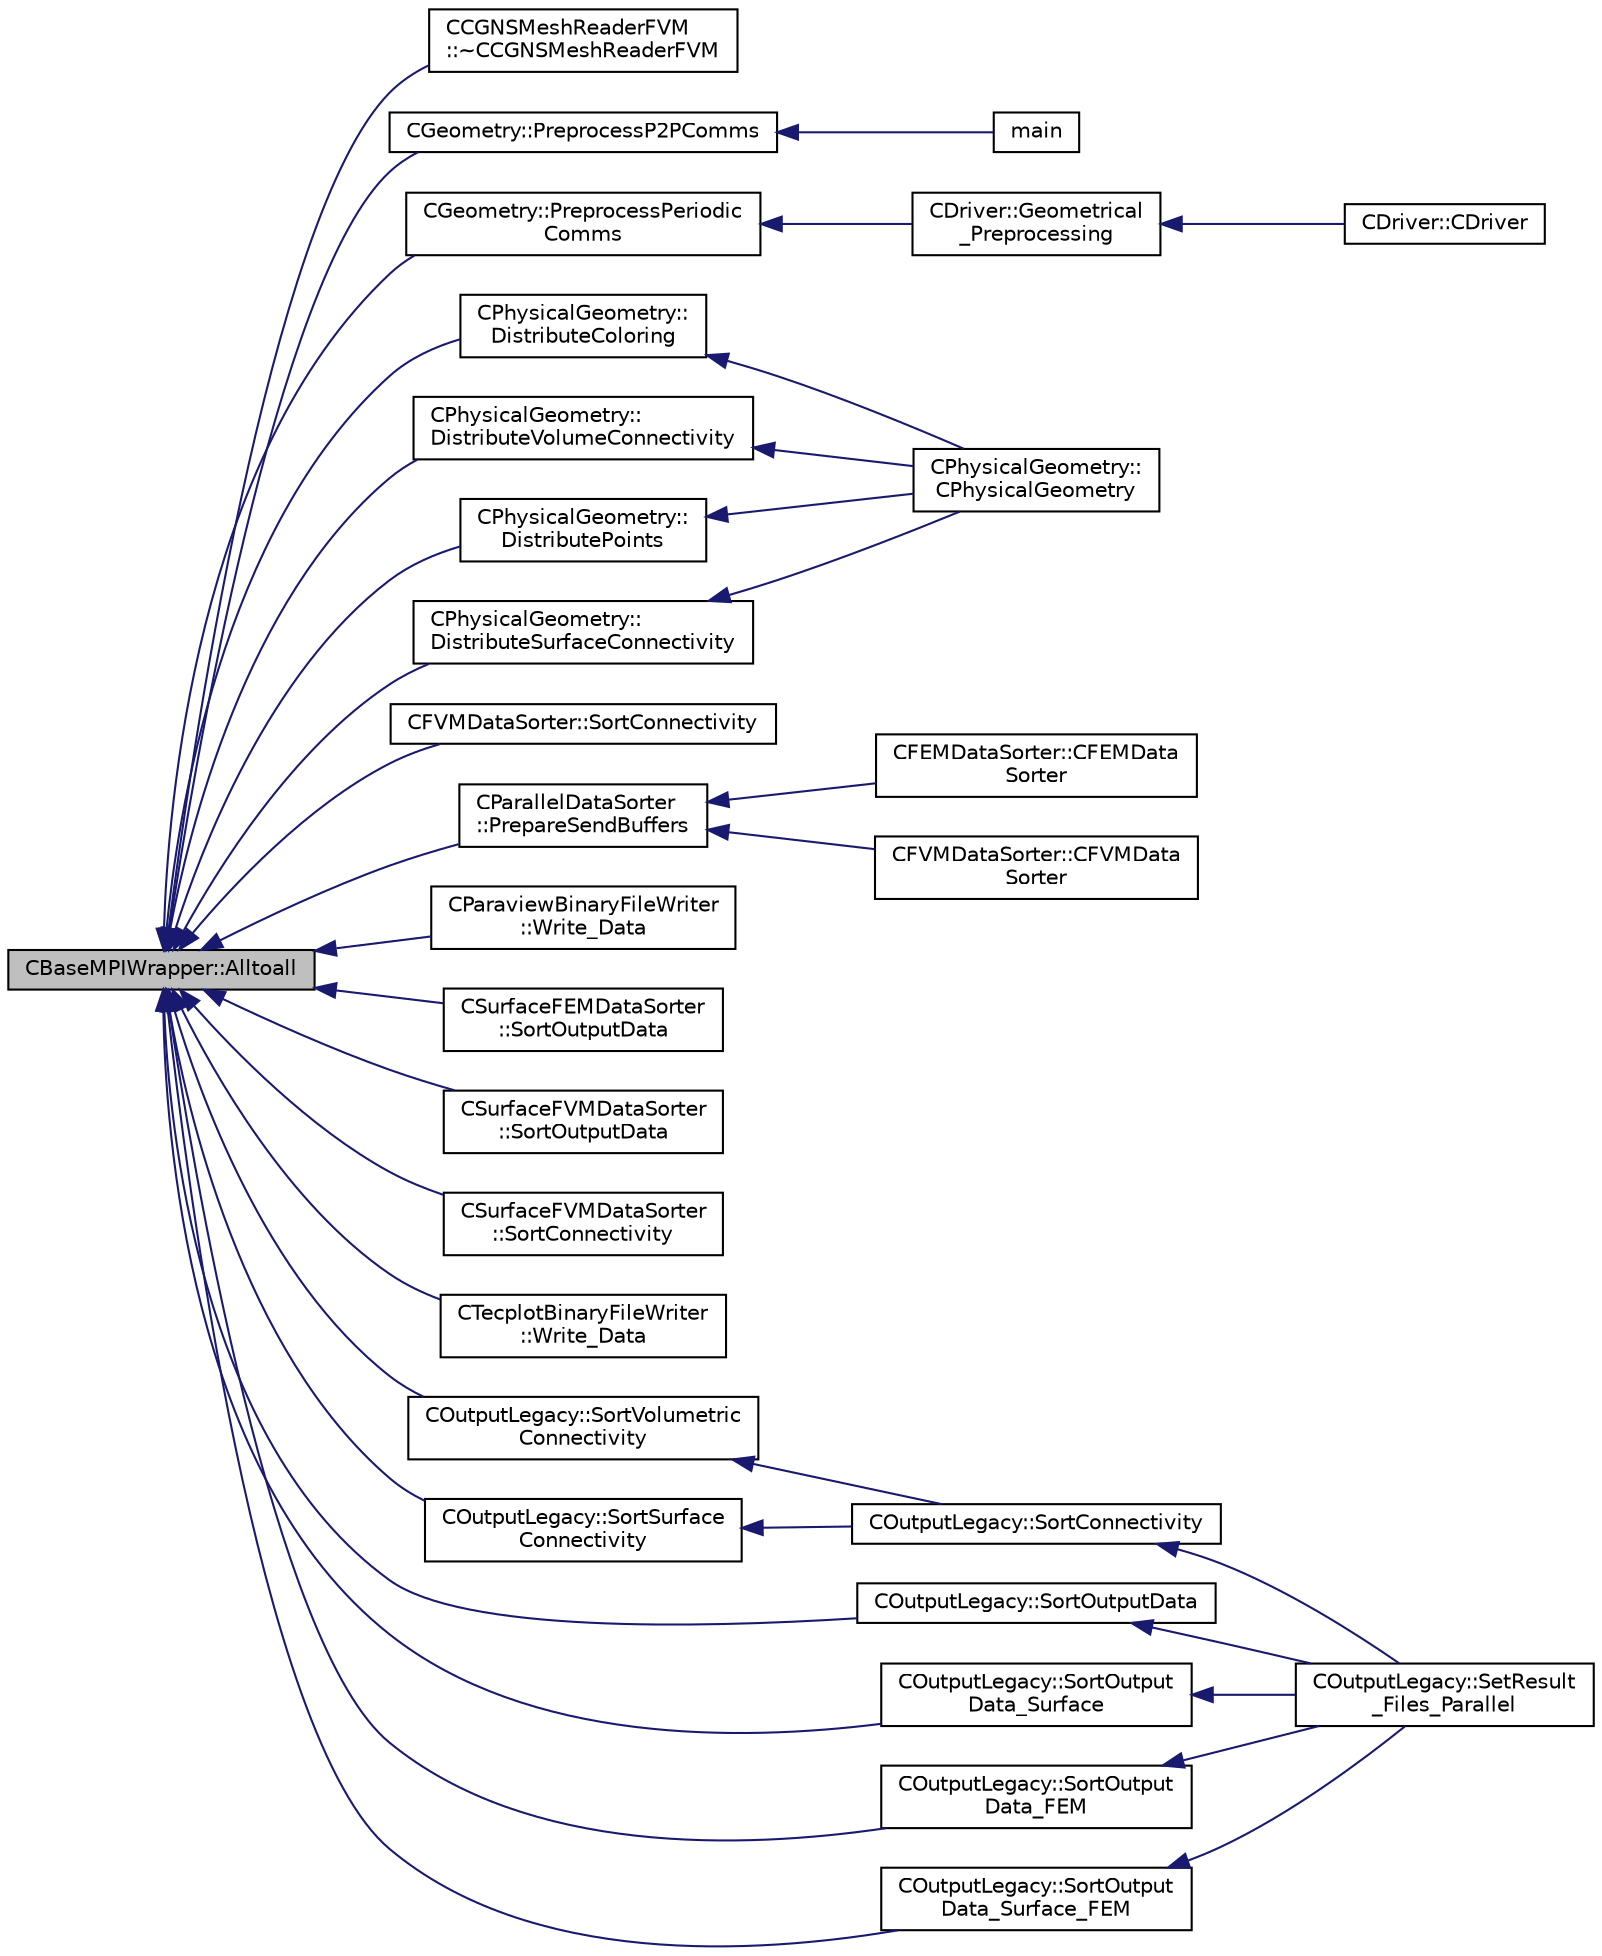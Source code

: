 digraph "CBaseMPIWrapper::Alltoall"
{
  edge [fontname="Helvetica",fontsize="10",labelfontname="Helvetica",labelfontsize="10"];
  node [fontname="Helvetica",fontsize="10",shape=record];
  rankdir="LR";
  Node997 [label="CBaseMPIWrapper::Alltoall",height=0.2,width=0.4,color="black", fillcolor="grey75", style="filled", fontcolor="black"];
  Node997 -> Node998 [dir="back",color="midnightblue",fontsize="10",style="solid",fontname="Helvetica"];
  Node998 [label="CCGNSMeshReaderFVM\l::~CCGNSMeshReaderFVM",height=0.2,width=0.4,color="black", fillcolor="white", style="filled",URL="$class_c_c_g_n_s_mesh_reader_f_v_m.html#ad13465cb3781f7d99c3f55289cd0ec1b",tooltip="Destructor of the CCGNSMeshReaderFVM class. "];
  Node997 -> Node999 [dir="back",color="midnightblue",fontsize="10",style="solid",fontname="Helvetica"];
  Node999 [label="CGeometry::PreprocessP2PComms",height=0.2,width=0.4,color="black", fillcolor="white", style="filled",URL="$class_c_geometry.html#a8275875241decaaa930663926dc15e4d",tooltip="Routine to launch non-blocking recvs only for all periodic communications. Note that this routine is ..."];
  Node999 -> Node1000 [dir="back",color="midnightblue",fontsize="10",style="solid",fontname="Helvetica"];
  Node1000 [label="main",height=0.2,width=0.4,color="black", fillcolor="white", style="filled",URL="$_s_u2___d_e_f_8cpp.html#a0ddf1224851353fc92bfbff6f499fa97"];
  Node997 -> Node1001 [dir="back",color="midnightblue",fontsize="10",style="solid",fontname="Helvetica"];
  Node1001 [label="CGeometry::PreprocessPeriodic\lComms",height=0.2,width=0.4,color="black", fillcolor="white", style="filled",URL="$class_c_geometry.html#a7c4fd8aa54722efc3d52a7cb70485ecb",tooltip="Routine to set up persistent data structures for periodic communications. "];
  Node1001 -> Node1002 [dir="back",color="midnightblue",fontsize="10",style="solid",fontname="Helvetica"];
  Node1002 [label="CDriver::Geometrical\l_Preprocessing",height=0.2,width=0.4,color="black", fillcolor="white", style="filled",URL="$class_c_driver.html#ad3d55fa299acdb779a7772bcee249004",tooltip="Construction of the edge-based data structure and the multigrid structure. "];
  Node1002 -> Node1003 [dir="back",color="midnightblue",fontsize="10",style="solid",fontname="Helvetica"];
  Node1003 [label="CDriver::CDriver",height=0.2,width=0.4,color="black", fillcolor="white", style="filled",URL="$class_c_driver.html#a3fca4a013a6efa9bbb38fe78a86b5f3d",tooltip="Constructor of the class. "];
  Node997 -> Node1004 [dir="back",color="midnightblue",fontsize="10",style="solid",fontname="Helvetica"];
  Node1004 [label="CPhysicalGeometry::\lDistributeColoring",height=0.2,width=0.4,color="black", fillcolor="white", style="filled",URL="$class_c_physical_geometry.html#a62179e920f6a9f5e5f9e687ca41c4a63",tooltip="Distributes the coloring from ParMETIS so that each rank has complete information about the local gri..."];
  Node1004 -> Node1005 [dir="back",color="midnightblue",fontsize="10",style="solid",fontname="Helvetica"];
  Node1005 [label="CPhysicalGeometry::\lCPhysicalGeometry",height=0.2,width=0.4,color="black", fillcolor="white", style="filled",URL="$class_c_physical_geometry.html#addad3f466423ba9243a396763d442f9a",tooltip="Accepts a geometry container holding a linearly partitioned grid with coloring performed by ParMETIS..."];
  Node997 -> Node1006 [dir="back",color="midnightblue",fontsize="10",style="solid",fontname="Helvetica"];
  Node1006 [label="CPhysicalGeometry::\lDistributeVolumeConnectivity",height=0.2,width=0.4,color="black", fillcolor="white", style="filled",URL="$class_c_physical_geometry.html#a6bfe516633384c6a52fc2ac0a570217f",tooltip="Distribute the connectivity for a single volume element type across all ranks based on a ParMETIS col..."];
  Node1006 -> Node1005 [dir="back",color="midnightblue",fontsize="10",style="solid",fontname="Helvetica"];
  Node997 -> Node1007 [dir="back",color="midnightblue",fontsize="10",style="solid",fontname="Helvetica"];
  Node1007 [label="CPhysicalGeometry::\lDistributePoints",height=0.2,width=0.4,color="black", fillcolor="white", style="filled",URL="$class_c_physical_geometry.html#a1657020a6334a6be8770a8d3b3fccbad",tooltip="Distribute the grid points, including ghost points, across all ranks based on a ParMETIS coloring..."];
  Node1007 -> Node1005 [dir="back",color="midnightblue",fontsize="10",style="solid",fontname="Helvetica"];
  Node997 -> Node1008 [dir="back",color="midnightblue",fontsize="10",style="solid",fontname="Helvetica"];
  Node1008 [label="CPhysicalGeometry::\lDistributeSurfaceConnectivity",height=0.2,width=0.4,color="black", fillcolor="white", style="filled",URL="$class_c_physical_geometry.html#ab129d8da80848e89b8e97e309f4c1bc0",tooltip="Distribute the connectivity for a single surface element type in all markers across all ranks based o..."];
  Node1008 -> Node1005 [dir="back",color="midnightblue",fontsize="10",style="solid",fontname="Helvetica"];
  Node997 -> Node1009 [dir="back",color="midnightblue",fontsize="10",style="solid",fontname="Helvetica"];
  Node1009 [label="CFVMDataSorter::SortConnectivity",height=0.2,width=0.4,color="black", fillcolor="white", style="filled",URL="$class_c_f_v_m_data_sorter.html#a0a1b263a6fddcf58bd0cff475f5db975",tooltip="Sort the connectivities (volume and surface) into data structures used for output file writing..."];
  Node997 -> Node1010 [dir="back",color="midnightblue",fontsize="10",style="solid",fontname="Helvetica"];
  Node1010 [label="CParallelDataSorter\l::PrepareSendBuffers",height=0.2,width=0.4,color="black", fillcolor="white", style="filled",URL="$class_c_parallel_data_sorter.html#ad41bf78c938500352b843dd313dbfb02",tooltip="Prepare the send buffers by filling them with the global indices. After calling this function..."];
  Node1010 -> Node1011 [dir="back",color="midnightblue",fontsize="10",style="solid",fontname="Helvetica"];
  Node1011 [label="CFEMDataSorter::CFEMData\lSorter",height=0.2,width=0.4,color="black", fillcolor="white", style="filled",URL="$class_c_f_e_m_data_sorter.html#a7b420f3245547633625b8a7d6dabab07",tooltip="Constructor. "];
  Node1010 -> Node1012 [dir="back",color="midnightblue",fontsize="10",style="solid",fontname="Helvetica"];
  Node1012 [label="CFVMDataSorter::CFVMData\lSorter",height=0.2,width=0.4,color="black", fillcolor="white", style="filled",URL="$class_c_f_v_m_data_sorter.html#a47b4d2d247e04c5aacc8a7231f385eea",tooltip="Constructor. "];
  Node997 -> Node1013 [dir="back",color="midnightblue",fontsize="10",style="solid",fontname="Helvetica"];
  Node1013 [label="CParaviewBinaryFileWriter\l::Write_Data",height=0.2,width=0.4,color="black", fillcolor="white", style="filled",URL="$class_c_paraview_binary_file_writer.html#ab23f1c093d01d5b040939a7ae3564f3f",tooltip="Write sorted data to file in paraview binary file format. "];
  Node997 -> Node1014 [dir="back",color="midnightblue",fontsize="10",style="solid",fontname="Helvetica"];
  Node1014 [label="CSurfaceFEMDataSorter\l::SortOutputData",height=0.2,width=0.4,color="black", fillcolor="white", style="filled",URL="$class_c_surface_f_e_m_data_sorter.html#a780cb416bfb4aed7697a252887821020",tooltip="Sort the output data for each grid node into a linear partitioning across all processors. "];
  Node997 -> Node1015 [dir="back",color="midnightblue",fontsize="10",style="solid",fontname="Helvetica"];
  Node1015 [label="CSurfaceFVMDataSorter\l::SortOutputData",height=0.2,width=0.4,color="black", fillcolor="white", style="filled",URL="$class_c_surface_f_v_m_data_sorter.html#a4b8538d5b9c3afd3633110881498405f",tooltip="Sort the output data for each grid node into a linear partitioning across all processors. "];
  Node997 -> Node1016 [dir="back",color="midnightblue",fontsize="10",style="solid",fontname="Helvetica"];
  Node1016 [label="CSurfaceFVMDataSorter\l::SortConnectivity",height=0.2,width=0.4,color="black", fillcolor="white", style="filled",URL="$class_c_surface_f_v_m_data_sorter.html#ad3324697df87ddab2cc804157b844591",tooltip="Sort the connectivities (volume and surface) into data structures used for output file writing..."];
  Node997 -> Node1017 [dir="back",color="midnightblue",fontsize="10",style="solid",fontname="Helvetica"];
  Node1017 [label="CTecplotBinaryFileWriter\l::Write_Data",height=0.2,width=0.4,color="black", fillcolor="white", style="filled",URL="$class_c_tecplot_binary_file_writer.html#aac6f4f7c61de31e9267a1f08b98244d3",tooltip="Write sorted data to file in tecplot binary file format. "];
  Node997 -> Node1018 [dir="back",color="midnightblue",fontsize="10",style="solid",fontname="Helvetica"];
  Node1018 [label="COutputLegacy::SortVolumetric\lConnectivity",height=0.2,width=0.4,color="black", fillcolor="white", style="filled",URL="$class_c_output_legacy.html#a6cdafc6802c64729cbf7c8ac73cfff12",tooltip="Sort the connectivity for a single volume element type into a linear partitioning across all processo..."];
  Node1018 -> Node1019 [dir="back",color="midnightblue",fontsize="10",style="solid",fontname="Helvetica"];
  Node1019 [label="COutputLegacy::SortConnectivity",height=0.2,width=0.4,color="black", fillcolor="white", style="filled",URL="$class_c_output_legacy.html#af4fb758e9fa66d19847d369f45fa888c",tooltip="Sort the connectivities (volume and surface) into data structures used for output file writing..."];
  Node1019 -> Node1020 [dir="back",color="midnightblue",fontsize="10",style="solid",fontname="Helvetica"];
  Node1020 [label="COutputLegacy::SetResult\l_Files_Parallel",height=0.2,width=0.4,color="black", fillcolor="white", style="filled",URL="$class_c_output_legacy.html#a9e7832982d8237df4df455b027fd203b",tooltip="Writes and organizes the all the output files, except the history one, for parallel computations..."];
  Node997 -> Node1021 [dir="back",color="midnightblue",fontsize="10",style="solid",fontname="Helvetica"];
  Node1021 [label="COutputLegacy::SortSurface\lConnectivity",height=0.2,width=0.4,color="black", fillcolor="white", style="filled",URL="$class_c_output_legacy.html#aec9ba1efa4f3a3eb8be0be04f5ca5a60",tooltip="Sort the connectivity for a single surface element type into a linear partitioning across all process..."];
  Node1021 -> Node1019 [dir="back",color="midnightblue",fontsize="10",style="solid",fontname="Helvetica"];
  Node997 -> Node1022 [dir="back",color="midnightblue",fontsize="10",style="solid",fontname="Helvetica"];
  Node1022 [label="COutputLegacy::SortOutputData",height=0.2,width=0.4,color="black", fillcolor="white", style="filled",URL="$class_c_output_legacy.html#a8b91f6a8dd305c437fd71cf4b5c5a78c",tooltip="Sort the output data for each grid node into a linear partitioning across all processors. "];
  Node1022 -> Node1020 [dir="back",color="midnightblue",fontsize="10",style="solid",fontname="Helvetica"];
  Node997 -> Node1023 [dir="back",color="midnightblue",fontsize="10",style="solid",fontname="Helvetica"];
  Node1023 [label="COutputLegacy::SortOutput\lData_Surface",height=0.2,width=0.4,color="black", fillcolor="white", style="filled",URL="$class_c_output_legacy.html#a5c23eeb86aa98254ef9e083a967dd9d3",tooltip="Sort the surface output data for each grid node into a linear partitioning across all processors..."];
  Node1023 -> Node1020 [dir="back",color="midnightblue",fontsize="10",style="solid",fontname="Helvetica"];
  Node997 -> Node1024 [dir="back",color="midnightblue",fontsize="10",style="solid",fontname="Helvetica"];
  Node1024 [label="COutputLegacy::SortOutput\lData_FEM",height=0.2,width=0.4,color="black", fillcolor="white", style="filled",URL="$class_c_output_legacy.html#ae7161dbd0f6cbf69532938ad7072af9e",tooltip="Sort the output data for each grid node into a linear partitioning across all processors (DG-FEM solv..."];
  Node1024 -> Node1020 [dir="back",color="midnightblue",fontsize="10",style="solid",fontname="Helvetica"];
  Node997 -> Node1025 [dir="back",color="midnightblue",fontsize="10",style="solid",fontname="Helvetica"];
  Node1025 [label="COutputLegacy::SortOutput\lData_Surface_FEM",height=0.2,width=0.4,color="black", fillcolor="white", style="filled",URL="$class_c_output_legacy.html#ae45e01ba012e02fff282e513b9c846bf",tooltip="Sort the surface output data for each grid node into a linear partitioning across all processors (DG-..."];
  Node1025 -> Node1020 [dir="back",color="midnightblue",fontsize="10",style="solid",fontname="Helvetica"];
}
